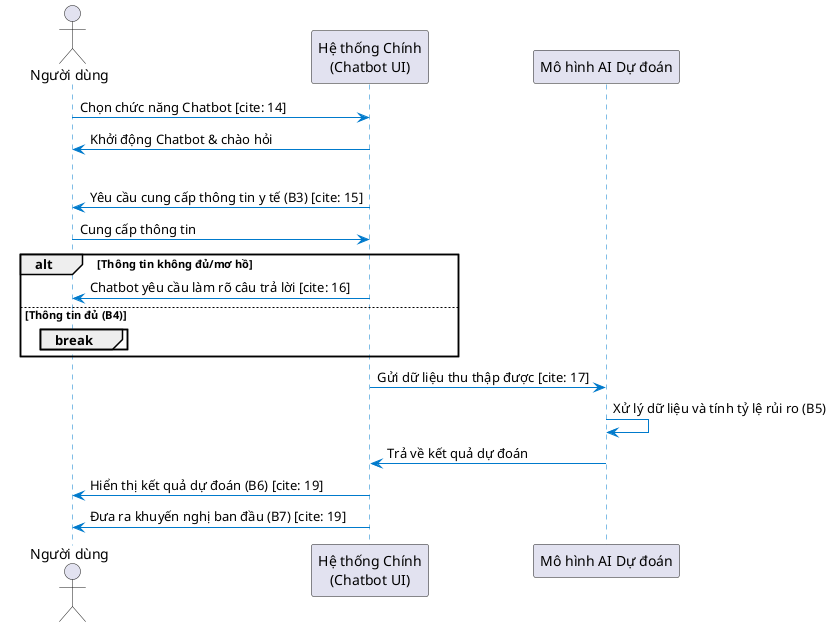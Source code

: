@startuml
skinparam sequence {
  ParticipantPadding 20
  BoxPadding 10
  LifeLineBorderColor #007ACC
  LifeLineBackgroundColor #E6F3FF
  ArrowColor #007ACC
}

actor "Người dùng" as User
participant "Hệ thống Chính\n(Chatbot UI)" as System
participant "Mô hình AI Dự đoán" as AI

User -> System : Chọn chức năng Chatbot [cite: 14]
System -> User : Khởi động Chatbot & chào hỏi

loop Thông tin chưa đủ và rõ ràng (A1)
  System -> User : Yêu cầu cung cấp thông tin y tế (B3) [cite: 15]
  User -> System : Cung cấp thông tin
  
  alt Thông tin không đủ/mơ hồ
    System -> User : Chatbot yêu cầu làm rõ câu trả lời [cite: 16]
  else Thông tin đủ (B4)
    deactivate System
    break
  end
end

System -> AI : Gửi dữ liệu thu thập được [cite: 17]
AI -> AI : Xử lý dữ liệu và tính tỷ lệ rủi ro (B5) 
AI -> System : Trả về kết quả dự đoán 

System -> User : Hiển thị kết quả dự đoán (B6) [cite: 19]
System -> User : Đưa ra khuyến nghị ban đầu (B7) [cite: 19]

@enduml